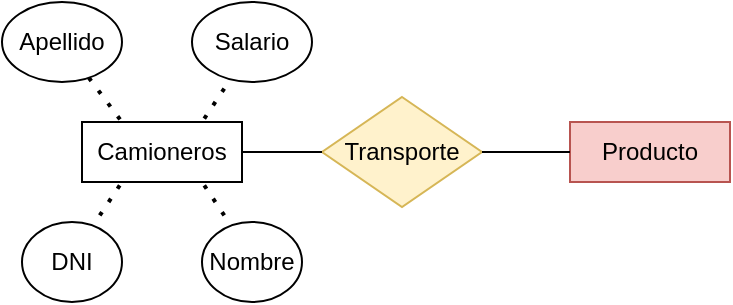 <mxfile version="14.7.7" type="github"><diagram id="DTQ3EOXhsbz1PrnsFuwV" name="Page-1"><mxGraphModel dx="740" dy="389" grid="1" gridSize="10" guides="1" tooltips="1" connect="1" arrows="1" fold="1" page="1" pageScale="1" pageWidth="827" pageHeight="1169" math="0" shadow="0"><root><mxCell id="0"/><mxCell id="1" parent="0"/><mxCell id="I4vHgyDNcO5Li4fiHv1d-2" value="Transporte" style="rhombus;whiteSpace=wrap;html=1;fillColor=#fff2cc;strokeColor=#d6b656;" vertex="1" parent="1"><mxGeometry x="210" y="227.5" width="80" height="55" as="geometry"/></mxCell><mxCell id="I4vHgyDNcO5Li4fiHv1d-5" value="Producto" style="rounded=0;whiteSpace=wrap;html=1;fillColor=#f8cecc;strokeColor=#b85450;" vertex="1" parent="1"><mxGeometry x="334" y="240" width="80" height="30" as="geometry"/></mxCell><mxCell id="I4vHgyDNcO5Li4fiHv1d-6" value="Camioneros" style="rounded=0;whiteSpace=wrap;html=1;" vertex="1" parent="1"><mxGeometry x="90" y="240" width="80" height="30" as="geometry"/></mxCell><mxCell id="I4vHgyDNcO5Li4fiHv1d-7" value="" style="endArrow=none;html=1;entryX=0;entryY=0.5;entryDx=0;entryDy=0;" edge="1" parent="1" source="I4vHgyDNcO5Li4fiHv1d-2" target="I4vHgyDNcO5Li4fiHv1d-5"><mxGeometry width="50" height="50" relative="1" as="geometry"><mxPoint x="140" y="330" as="sourcePoint"/><mxPoint x="190" y="280" as="targetPoint"/></mxGeometry></mxCell><mxCell id="I4vHgyDNcO5Li4fiHv1d-8" value="" style="endArrow=none;html=1;entryX=0;entryY=0.5;entryDx=0;entryDy=0;exitX=1;exitY=0.5;exitDx=0;exitDy=0;" edge="1" parent="1" source="I4vHgyDNcO5Li4fiHv1d-6" target="I4vHgyDNcO5Li4fiHv1d-2"><mxGeometry width="50" height="50" relative="1" as="geometry"><mxPoint x="140" y="330" as="sourcePoint"/><mxPoint x="190" y="280" as="targetPoint"/></mxGeometry></mxCell><mxCell id="I4vHgyDNcO5Li4fiHv1d-10" value="" style="endArrow=none;dashed=1;html=1;dashPattern=1 3;strokeWidth=2;entryX=0.25;entryY=1;entryDx=0;entryDy=0;" edge="1" parent="1" target="I4vHgyDNcO5Li4fiHv1d-6"><mxGeometry width="50" height="50" relative="1" as="geometry"><mxPoint x="90" y="300" as="sourcePoint"/><mxPoint x="190" y="280" as="targetPoint"/></mxGeometry></mxCell><mxCell id="I4vHgyDNcO5Li4fiHv1d-11" value="" style="endArrow=none;dashed=1;html=1;dashPattern=1 3;strokeWidth=2;" edge="1" parent="1"><mxGeometry width="50" height="50" relative="1" as="geometry"><mxPoint x="170" y="300" as="sourcePoint"/><mxPoint x="150" y="270" as="targetPoint"/></mxGeometry></mxCell><mxCell id="I4vHgyDNcO5Li4fiHv1d-12" value="" style="endArrow=none;dashed=1;html=1;dashPattern=1 3;strokeWidth=2;entryX=0.25;entryY=0;entryDx=0;entryDy=0;startArrow=none;" edge="1" parent="1" source="I4vHgyDNcO5Li4fiHv1d-16" target="I4vHgyDNcO5Li4fiHv1d-6"><mxGeometry width="50" height="50" relative="1" as="geometry"><mxPoint x="90" y="210" as="sourcePoint"/><mxPoint x="190" y="280" as="targetPoint"/></mxGeometry></mxCell><mxCell id="I4vHgyDNcO5Li4fiHv1d-13" value="" style="endArrow=none;dashed=1;html=1;dashPattern=1 3;strokeWidth=2;entryX=0.75;entryY=0;entryDx=0;entryDy=0;" edge="1" parent="1" target="I4vHgyDNcO5Li4fiHv1d-6"><mxGeometry width="50" height="50" relative="1" as="geometry"><mxPoint x="170" y="210" as="sourcePoint"/><mxPoint x="190" y="280" as="targetPoint"/></mxGeometry></mxCell><mxCell id="I4vHgyDNcO5Li4fiHv1d-14" value="DNI" style="ellipse;whiteSpace=wrap;html=1;" vertex="1" parent="1"><mxGeometry x="60" y="290" width="50" height="40" as="geometry"/></mxCell><mxCell id="I4vHgyDNcO5Li4fiHv1d-15" value="Nombre" style="ellipse;whiteSpace=wrap;html=1;" vertex="1" parent="1"><mxGeometry x="150" y="290" width="50" height="40" as="geometry"/></mxCell><mxCell id="I4vHgyDNcO5Li4fiHv1d-16" value="Apellido" style="ellipse;whiteSpace=wrap;html=1;" vertex="1" parent="1"><mxGeometry x="50" y="180" width="60" height="40" as="geometry"/></mxCell><mxCell id="I4vHgyDNcO5Li4fiHv1d-18" value="Salario" style="ellipse;whiteSpace=wrap;html=1;" vertex="1" parent="1"><mxGeometry x="145" y="180" width="60" height="40" as="geometry"/></mxCell></root></mxGraphModel></diagram></mxfile>